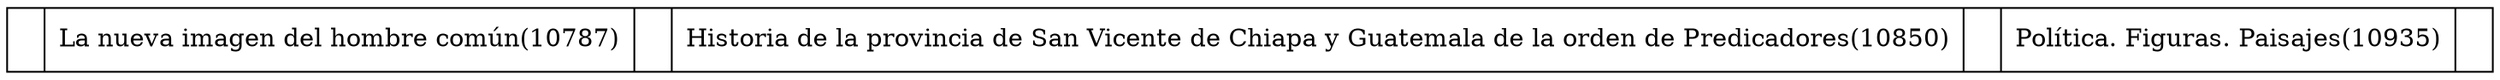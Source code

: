 digraph structs {
node [shape = record]; 0[label="<fo>|<f22>La nueva imagen del hombre común(10787)|<f1> |<f22>Historia de la provincia de San Vicente de Chiapa y Guatemala de la orden de Predicadores(10850)|<f2> |<f22>Política. Figuras. Paisajes(10935)|<f3> "];
}